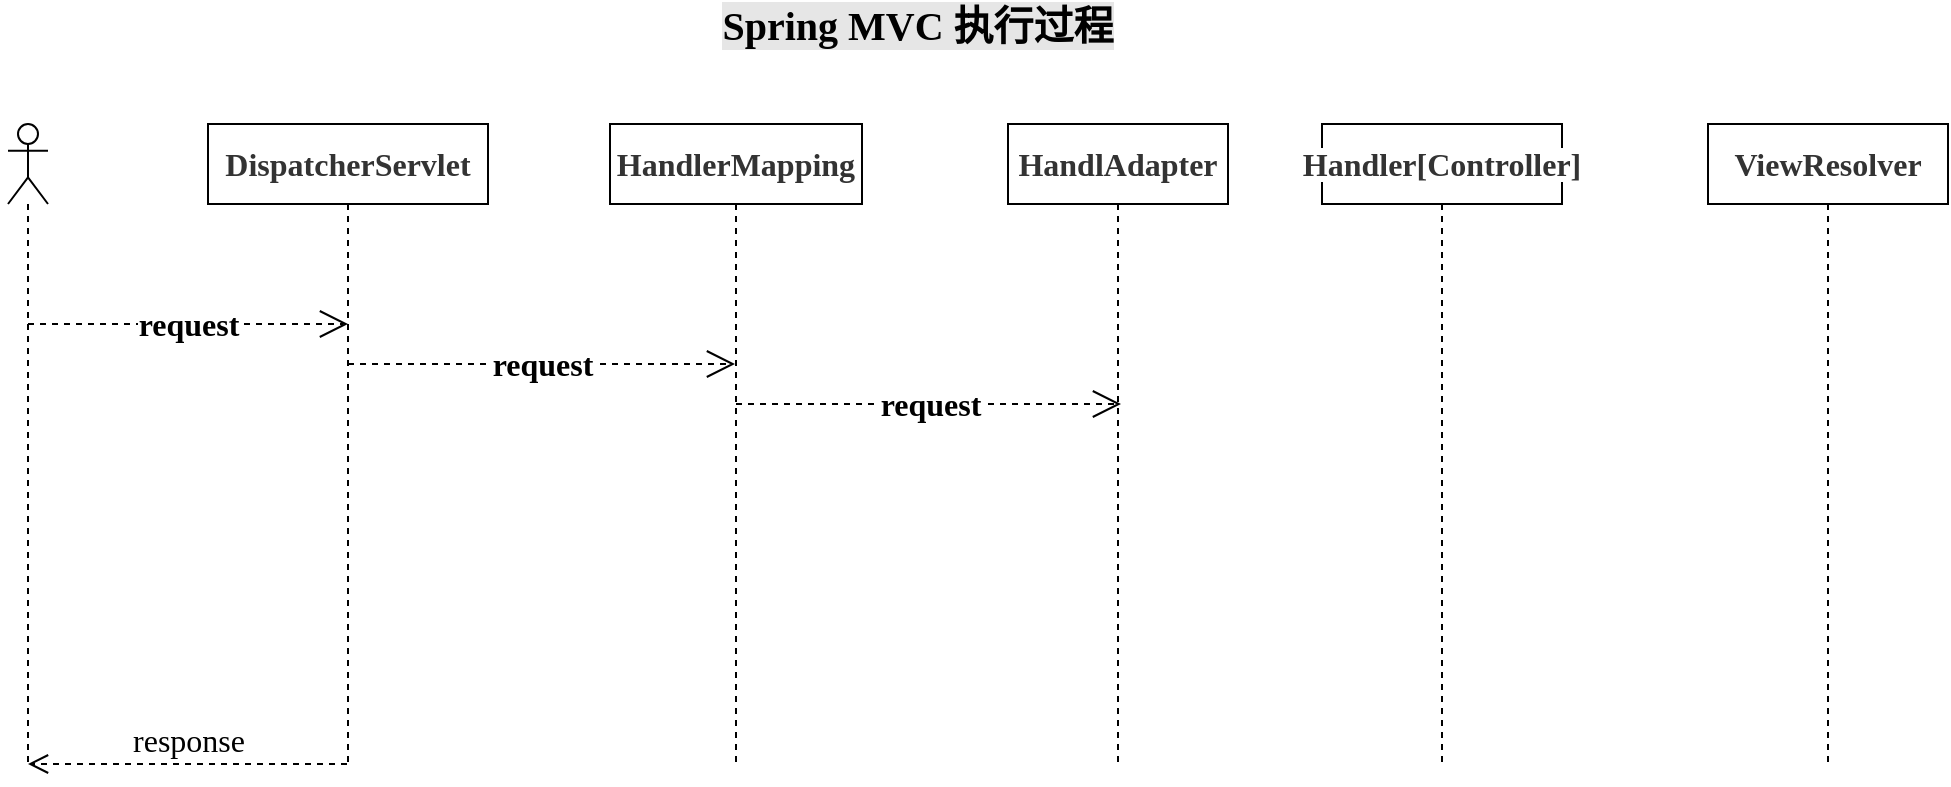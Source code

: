 <mxfile version="13.6.2" type="device"><diagram id="g2DIwku4y4f8U5n6Jkhm" name="Page-1"><mxGraphModel dx="1422" dy="762" grid="1" gridSize="10" guides="1" tooltips="1" connect="1" arrows="1" fold="1" page="1" pageScale="1" pageWidth="827" pageHeight="1169" math="0" shadow="0"><root><mxCell id="0"/><mxCell id="1" parent="0"/><mxCell id="MCIY2giNl4cQSnDSK-VF-1" value="" style="shape=umlLifeline;participant=umlActor;perimeter=lifelinePerimeter;whiteSpace=wrap;html=1;container=1;collapsible=0;recursiveResize=0;verticalAlign=top;spacingTop=36;outlineConnect=0;fontFamily=Times New Roman;fontStyle=1" vertex="1" parent="1"><mxGeometry x="50" y="80" width="20" height="320" as="geometry"/></mxCell><mxCell id="MCIY2giNl4cQSnDSK-VF-3" value="&lt;span style=&quot;color: rgb(51 , 51 , 51) ; font-family: &amp;quot;open sans&amp;quot; , &amp;quot;clear sans&amp;quot; , &amp;quot;helvetica neue&amp;quot; , &amp;quot;helvetica&amp;quot; , &amp;quot;arial&amp;quot; , sans-serif , ; font-size: 16px ; background-color: rgb(255 , 255 , 255)&quot;&gt;DispatcherServlet&lt;/span&gt;" style="shape=umlLifeline;perimeter=lifelinePerimeter;whiteSpace=wrap;html=1;container=1;collapsible=0;recursiveResize=0;outlineConnect=0;fontFamily=Times New Roman;fontStyle=1" vertex="1" parent="1"><mxGeometry x="150" y="80" width="140" height="320" as="geometry"/></mxCell><mxCell id="MCIY2giNl4cQSnDSK-VF-4" value="&lt;span style=&quot;color: rgb(51 , 51 , 51) ; font-family: &amp;quot;open sans&amp;quot; , &amp;quot;clear sans&amp;quot; , &amp;quot;helvetica neue&amp;quot; , &amp;quot;helvetica&amp;quot; , &amp;quot;arial&amp;quot; , sans-serif , ; font-size: 16px ; background-color: rgb(255 , 255 , 255)&quot;&gt;HandlerMapping&lt;/span&gt;" style="shape=umlLifeline;perimeter=lifelinePerimeter;whiteSpace=wrap;html=1;container=1;collapsible=0;recursiveResize=0;outlineConnect=0;fontFamily=Times New Roman;fontStyle=1" vertex="1" parent="1"><mxGeometry x="351" y="80" width="126" height="320" as="geometry"/></mxCell><mxCell id="MCIY2giNl4cQSnDSK-VF-5" value="&lt;span style=&quot;color: rgb(51 , 51 , 51) ; font-family: &amp;quot;open sans&amp;quot; , &amp;quot;clear sans&amp;quot; , &amp;quot;helvetica neue&amp;quot; , &amp;quot;helvetica&amp;quot; , &amp;quot;arial&amp;quot; , sans-serif , ; font-size: 16px ; background-color: rgb(255 , 255 , 255)&quot;&gt;HandlAdapter&lt;/span&gt;" style="shape=umlLifeline;perimeter=lifelinePerimeter;whiteSpace=wrap;html=1;container=1;collapsible=0;recursiveResize=0;outlineConnect=0;fontFamily=Times New Roman;fontStyle=1" vertex="1" parent="1"><mxGeometry x="550" y="80" width="110" height="320" as="geometry"/></mxCell><mxCell id="MCIY2giNl4cQSnDSK-VF-6" value="&lt;span style=&quot;color: rgb(51 , 51 , 51) ; font-family: &amp;quot;open sans&amp;quot; , &amp;quot;clear sans&amp;quot; , &amp;quot;helvetica neue&amp;quot; , &amp;quot;helvetica&amp;quot; , &amp;quot;arial&amp;quot; , sans-serif , ; font-size: 16px ; background-color: rgb(255 , 255 , 255)&quot;&gt;ViewResolver&lt;/span&gt;" style="shape=umlLifeline;perimeter=lifelinePerimeter;whiteSpace=wrap;html=1;container=1;collapsible=0;recursiveResize=0;outlineConnect=0;fontFamily=Times New Roman;fontStyle=1" vertex="1" parent="1"><mxGeometry x="900" y="80" width="120" height="320" as="geometry"/></mxCell><mxCell id="MCIY2giNl4cQSnDSK-VF-7" value="request" style="endArrow=open;endSize=12;dashed=1;html=1;fontSize=16;fontFamily=Times New Roman;fontStyle=1" edge="1" parent="1"><mxGeometry width="160" relative="1" as="geometry"><mxPoint x="60" y="180" as="sourcePoint"/><mxPoint x="220" y="180" as="targetPoint"/></mxGeometry></mxCell><mxCell id="MCIY2giNl4cQSnDSK-VF-8" value="response" style="html=1;verticalAlign=bottom;endArrow=open;dashed=1;endSize=8;fontFamily=Times New Roman;fontSize=16;" edge="1" parent="1" source="MCIY2giNl4cQSnDSK-VF-3"><mxGeometry relative="1" as="geometry"><mxPoint x="140" y="400" as="sourcePoint"/><mxPoint x="60" y="400" as="targetPoint"/><Array as="points"><mxPoint x="110" y="400"/></Array></mxGeometry></mxCell><mxCell id="MCIY2giNl4cQSnDSK-VF-9" value="Spring MVC &lt;font face=&quot;楷体&quot; style=&quot;font-size: 20px;&quot;&gt;执行过程&lt;/font&gt;" style="text;html=1;strokeColor=none;fillColor=none;align=center;verticalAlign=middle;whiteSpace=wrap;rounded=0;fontFamily=Times New Roman;fontSize=20;fontStyle=1;labelBackgroundColor=#E6E6E6;" vertex="1" parent="1"><mxGeometry x="370" y="20" width="270" height="20" as="geometry"/></mxCell><mxCell id="MCIY2giNl4cQSnDSK-VF-10" value="request" style="endArrow=open;endSize=12;dashed=1;html=1;fontSize=16;fontFamily=Times New Roman;fontStyle=1" edge="1" parent="1" target="MCIY2giNl4cQSnDSK-VF-4"><mxGeometry width="160" relative="1" as="geometry"><mxPoint x="220" y="200" as="sourcePoint"/><mxPoint x="380" y="200" as="targetPoint"/></mxGeometry></mxCell><mxCell id="MCIY2giNl4cQSnDSK-VF-11" value="request" style="endArrow=open;endSize=12;dashed=1;html=1;fontSize=16;fontFamily=Times New Roman;fontStyle=1" edge="1" parent="1"><mxGeometry width="160" relative="1" as="geometry"><mxPoint x="414" y="220" as="sourcePoint"/><mxPoint x="606.5" y="220" as="targetPoint"/></mxGeometry></mxCell><mxCell id="MCIY2giNl4cQSnDSK-VF-13" value="&lt;font color=&quot;#333333&quot;&gt;&lt;span style=&quot;font-size: 16px ; background-color: rgb(255 , 255 , 255)&quot;&gt;Handler[Controller]&lt;/span&gt;&lt;/font&gt;" style="shape=umlLifeline;perimeter=lifelinePerimeter;whiteSpace=wrap;html=1;container=1;collapsible=0;recursiveResize=0;outlineConnect=0;fontFamily=Times New Roman;fontStyle=1" vertex="1" parent="1"><mxGeometry x="707" y="80" width="120" height="320" as="geometry"/></mxCell></root></mxGraphModel></diagram></mxfile>